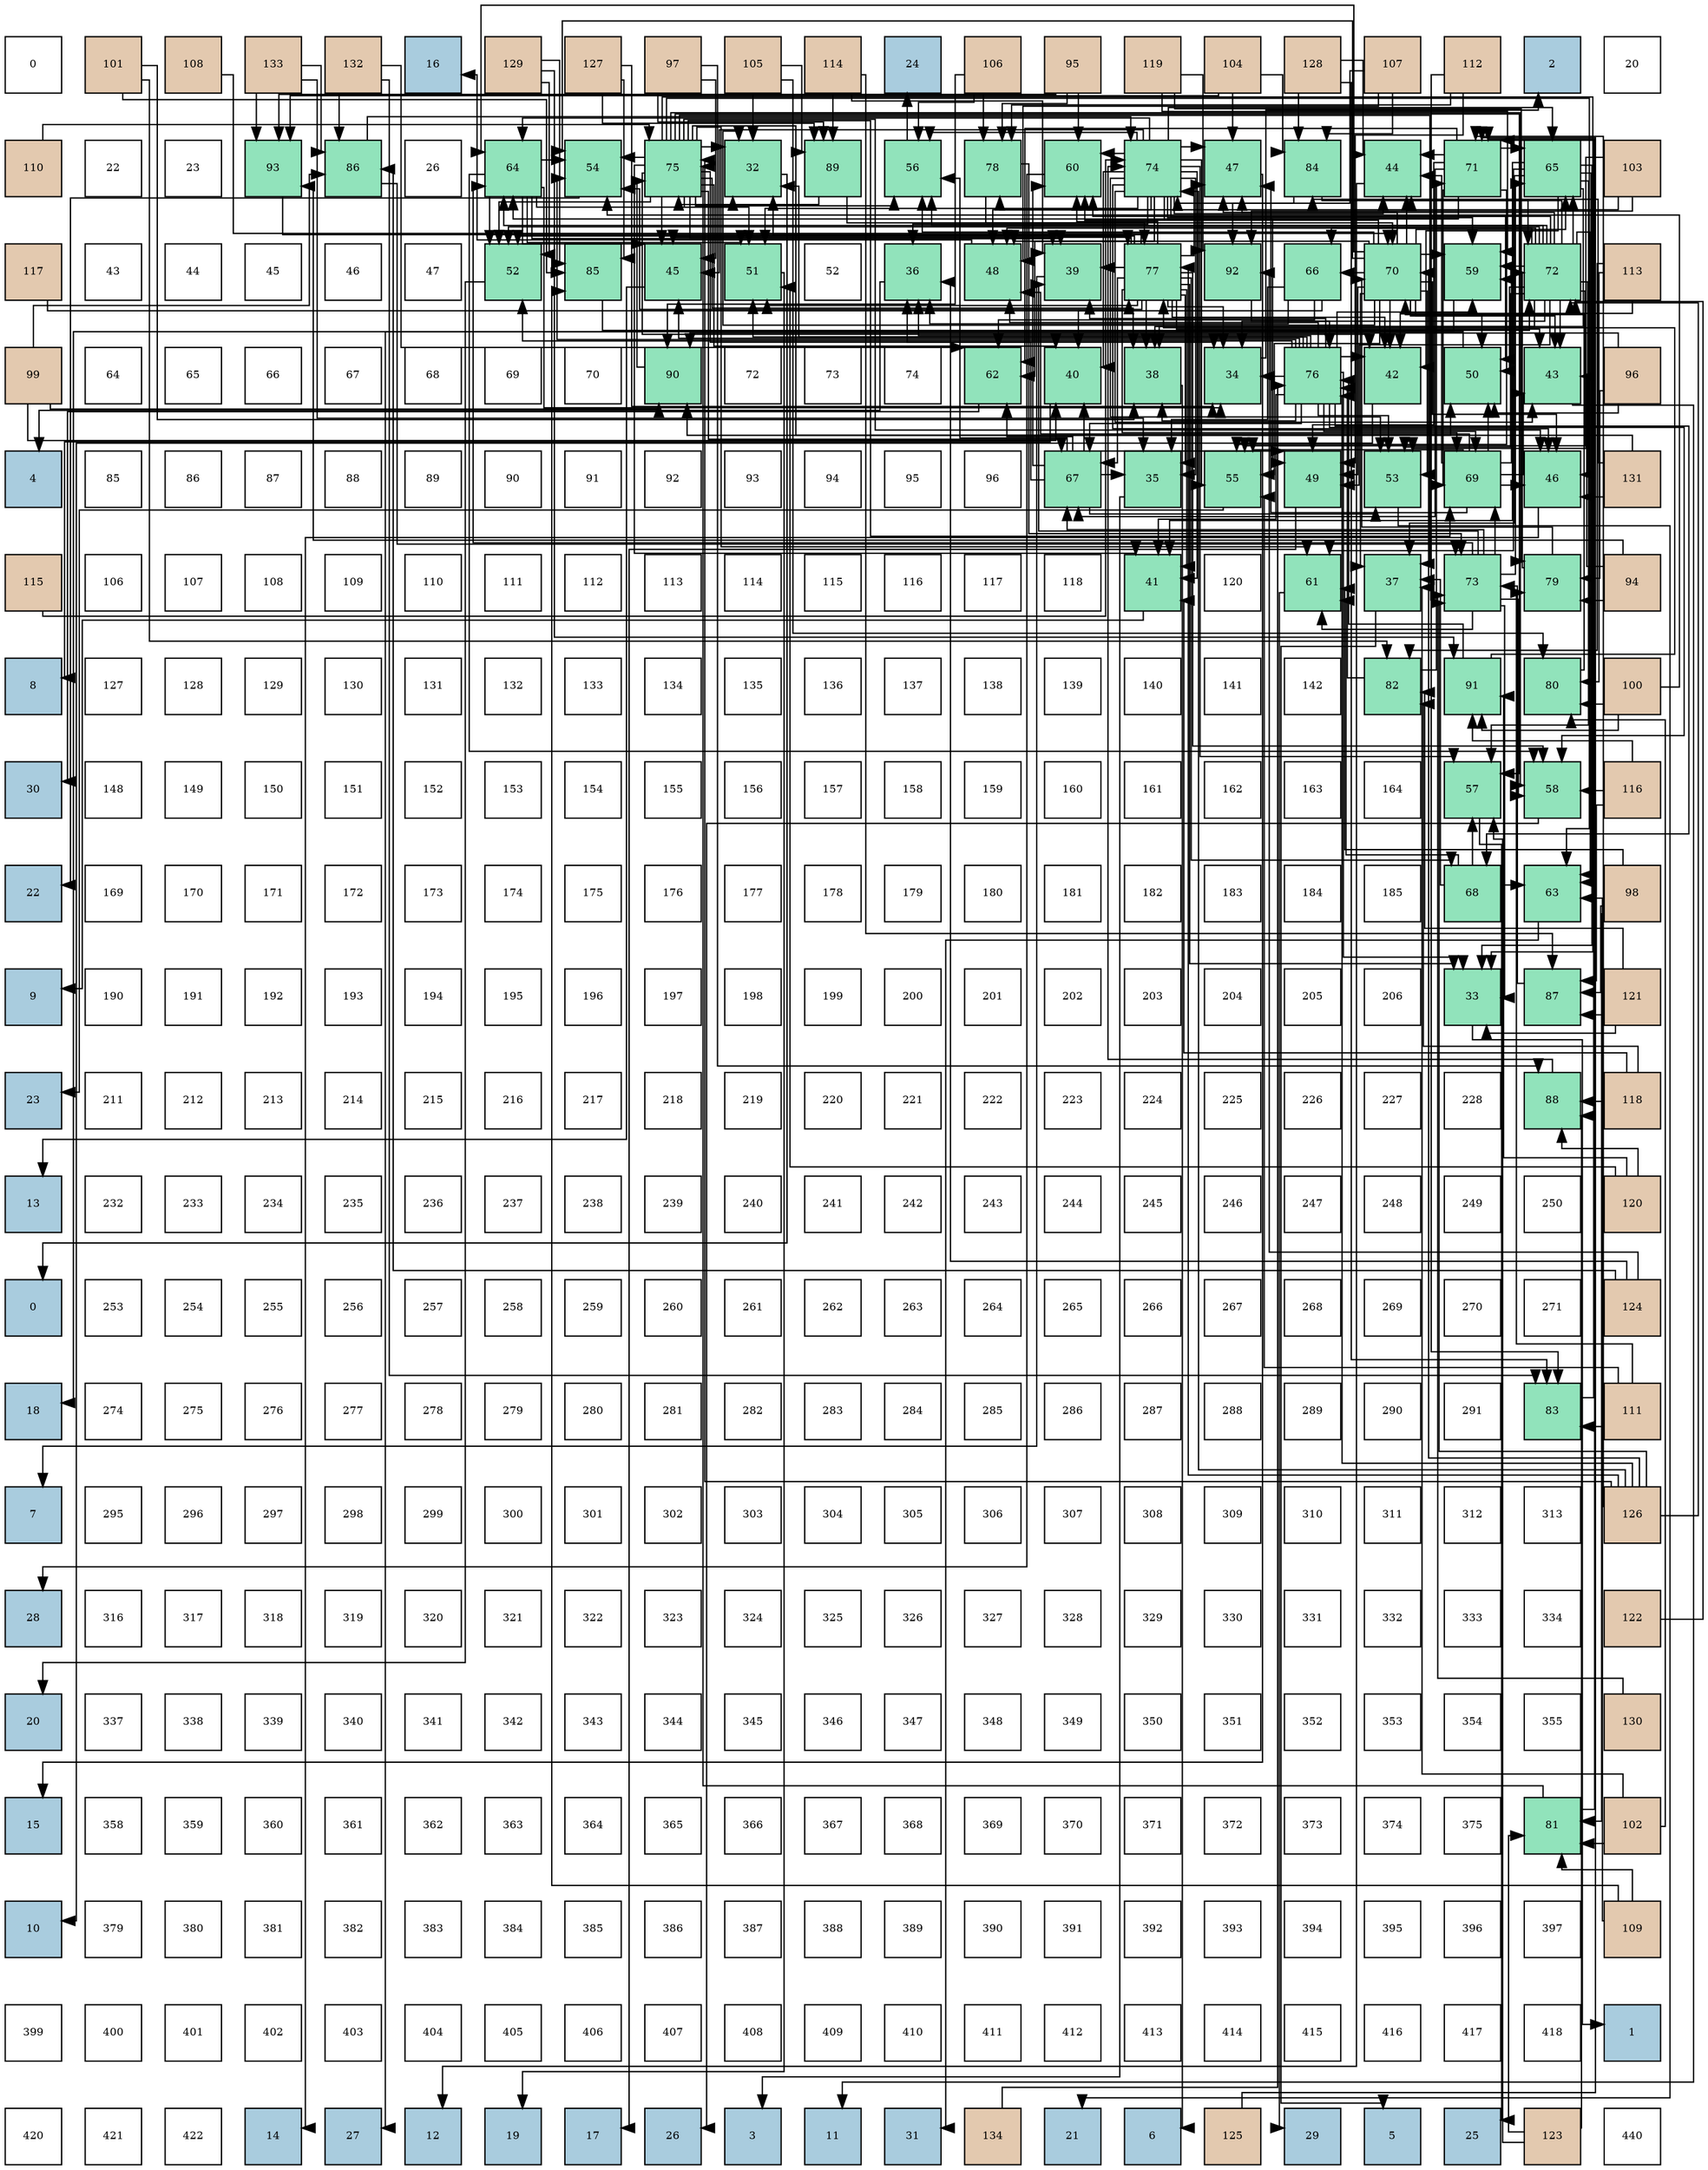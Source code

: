 digraph layout{
 rankdir=TB;
 splines=ortho;
 node [style=filled shape=square fixedsize=true width=0.6];
0[label="0", fontsize=8, fillcolor="#ffffff"];
1[label="101", fontsize=8, fillcolor="#e3c9af"];
2[label="108", fontsize=8, fillcolor="#e3c9af"];
3[label="133", fontsize=8, fillcolor="#e3c9af"];
4[label="132", fontsize=8, fillcolor="#e3c9af"];
5[label="16", fontsize=8, fillcolor="#a9ccde"];
6[label="129", fontsize=8, fillcolor="#e3c9af"];
7[label="127", fontsize=8, fillcolor="#e3c9af"];
8[label="97", fontsize=8, fillcolor="#e3c9af"];
9[label="105", fontsize=8, fillcolor="#e3c9af"];
10[label="114", fontsize=8, fillcolor="#e3c9af"];
11[label="24", fontsize=8, fillcolor="#a9ccde"];
12[label="106", fontsize=8, fillcolor="#e3c9af"];
13[label="95", fontsize=8, fillcolor="#e3c9af"];
14[label="119", fontsize=8, fillcolor="#e3c9af"];
15[label="104", fontsize=8, fillcolor="#e3c9af"];
16[label="128", fontsize=8, fillcolor="#e3c9af"];
17[label="107", fontsize=8, fillcolor="#e3c9af"];
18[label="112", fontsize=8, fillcolor="#e3c9af"];
19[label="2", fontsize=8, fillcolor="#a9ccde"];
20[label="20", fontsize=8, fillcolor="#ffffff"];
21[label="110", fontsize=8, fillcolor="#e3c9af"];
22[label="22", fontsize=8, fillcolor="#ffffff"];
23[label="23", fontsize=8, fillcolor="#ffffff"];
24[label="93", fontsize=8, fillcolor="#91e3bb"];
25[label="86", fontsize=8, fillcolor="#91e3bb"];
26[label="26", fontsize=8, fillcolor="#ffffff"];
27[label="64", fontsize=8, fillcolor="#91e3bb"];
28[label="54", fontsize=8, fillcolor="#91e3bb"];
29[label="75", fontsize=8, fillcolor="#91e3bb"];
30[label="32", fontsize=8, fillcolor="#91e3bb"];
31[label="89", fontsize=8, fillcolor="#91e3bb"];
32[label="56", fontsize=8, fillcolor="#91e3bb"];
33[label="78", fontsize=8, fillcolor="#91e3bb"];
34[label="60", fontsize=8, fillcolor="#91e3bb"];
35[label="74", fontsize=8, fillcolor="#91e3bb"];
36[label="47", fontsize=8, fillcolor="#91e3bb"];
37[label="84", fontsize=8, fillcolor="#91e3bb"];
38[label="44", fontsize=8, fillcolor="#91e3bb"];
39[label="71", fontsize=8, fillcolor="#91e3bb"];
40[label="65", fontsize=8, fillcolor="#91e3bb"];
41[label="103", fontsize=8, fillcolor="#e3c9af"];
42[label="117", fontsize=8, fillcolor="#e3c9af"];
43[label="43", fontsize=8, fillcolor="#ffffff"];
44[label="44", fontsize=8, fillcolor="#ffffff"];
45[label="45", fontsize=8, fillcolor="#ffffff"];
46[label="46", fontsize=8, fillcolor="#ffffff"];
47[label="47", fontsize=8, fillcolor="#ffffff"];
48[label="52", fontsize=8, fillcolor="#91e3bb"];
49[label="85", fontsize=8, fillcolor="#91e3bb"];
50[label="45", fontsize=8, fillcolor="#91e3bb"];
51[label="51", fontsize=8, fillcolor="#91e3bb"];
52[label="52", fontsize=8, fillcolor="#ffffff"];
53[label="36", fontsize=8, fillcolor="#91e3bb"];
54[label="48", fontsize=8, fillcolor="#91e3bb"];
55[label="39", fontsize=8, fillcolor="#91e3bb"];
56[label="77", fontsize=8, fillcolor="#91e3bb"];
57[label="92", fontsize=8, fillcolor="#91e3bb"];
58[label="66", fontsize=8, fillcolor="#91e3bb"];
59[label="70", fontsize=8, fillcolor="#91e3bb"];
60[label="59", fontsize=8, fillcolor="#91e3bb"];
61[label="72", fontsize=8, fillcolor="#91e3bb"];
62[label="113", fontsize=8, fillcolor="#e3c9af"];
63[label="99", fontsize=8, fillcolor="#e3c9af"];
64[label="64", fontsize=8, fillcolor="#ffffff"];
65[label="65", fontsize=8, fillcolor="#ffffff"];
66[label="66", fontsize=8, fillcolor="#ffffff"];
67[label="67", fontsize=8, fillcolor="#ffffff"];
68[label="68", fontsize=8, fillcolor="#ffffff"];
69[label="69", fontsize=8, fillcolor="#ffffff"];
70[label="70", fontsize=8, fillcolor="#ffffff"];
71[label="90", fontsize=8, fillcolor="#91e3bb"];
72[label="72", fontsize=8, fillcolor="#ffffff"];
73[label="73", fontsize=8, fillcolor="#ffffff"];
74[label="74", fontsize=8, fillcolor="#ffffff"];
75[label="62", fontsize=8, fillcolor="#91e3bb"];
76[label="40", fontsize=8, fillcolor="#91e3bb"];
77[label="38", fontsize=8, fillcolor="#91e3bb"];
78[label="34", fontsize=8, fillcolor="#91e3bb"];
79[label="76", fontsize=8, fillcolor="#91e3bb"];
80[label="42", fontsize=8, fillcolor="#91e3bb"];
81[label="50", fontsize=8, fillcolor="#91e3bb"];
82[label="43", fontsize=8, fillcolor="#91e3bb"];
83[label="96", fontsize=8, fillcolor="#e3c9af"];
84[label="4", fontsize=8, fillcolor="#a9ccde"];
85[label="85", fontsize=8, fillcolor="#ffffff"];
86[label="86", fontsize=8, fillcolor="#ffffff"];
87[label="87", fontsize=8, fillcolor="#ffffff"];
88[label="88", fontsize=8, fillcolor="#ffffff"];
89[label="89", fontsize=8, fillcolor="#ffffff"];
90[label="90", fontsize=8, fillcolor="#ffffff"];
91[label="91", fontsize=8, fillcolor="#ffffff"];
92[label="92", fontsize=8, fillcolor="#ffffff"];
93[label="93", fontsize=8, fillcolor="#ffffff"];
94[label="94", fontsize=8, fillcolor="#ffffff"];
95[label="95", fontsize=8, fillcolor="#ffffff"];
96[label="96", fontsize=8, fillcolor="#ffffff"];
97[label="67", fontsize=8, fillcolor="#91e3bb"];
98[label="35", fontsize=8, fillcolor="#91e3bb"];
99[label="55", fontsize=8, fillcolor="#91e3bb"];
100[label="49", fontsize=8, fillcolor="#91e3bb"];
101[label="53", fontsize=8, fillcolor="#91e3bb"];
102[label="69", fontsize=8, fillcolor="#91e3bb"];
103[label="46", fontsize=8, fillcolor="#91e3bb"];
104[label="131", fontsize=8, fillcolor="#e3c9af"];
105[label="115", fontsize=8, fillcolor="#e3c9af"];
106[label="106", fontsize=8, fillcolor="#ffffff"];
107[label="107", fontsize=8, fillcolor="#ffffff"];
108[label="108", fontsize=8, fillcolor="#ffffff"];
109[label="109", fontsize=8, fillcolor="#ffffff"];
110[label="110", fontsize=8, fillcolor="#ffffff"];
111[label="111", fontsize=8, fillcolor="#ffffff"];
112[label="112", fontsize=8, fillcolor="#ffffff"];
113[label="113", fontsize=8, fillcolor="#ffffff"];
114[label="114", fontsize=8, fillcolor="#ffffff"];
115[label="115", fontsize=8, fillcolor="#ffffff"];
116[label="116", fontsize=8, fillcolor="#ffffff"];
117[label="117", fontsize=8, fillcolor="#ffffff"];
118[label="118", fontsize=8, fillcolor="#ffffff"];
119[label="41", fontsize=8, fillcolor="#91e3bb"];
120[label="120", fontsize=8, fillcolor="#ffffff"];
121[label="61", fontsize=8, fillcolor="#91e3bb"];
122[label="37", fontsize=8, fillcolor="#91e3bb"];
123[label="73", fontsize=8, fillcolor="#91e3bb"];
124[label="79", fontsize=8, fillcolor="#91e3bb"];
125[label="94", fontsize=8, fillcolor="#e3c9af"];
126[label="8", fontsize=8, fillcolor="#a9ccde"];
127[label="127", fontsize=8, fillcolor="#ffffff"];
128[label="128", fontsize=8, fillcolor="#ffffff"];
129[label="129", fontsize=8, fillcolor="#ffffff"];
130[label="130", fontsize=8, fillcolor="#ffffff"];
131[label="131", fontsize=8, fillcolor="#ffffff"];
132[label="132", fontsize=8, fillcolor="#ffffff"];
133[label="133", fontsize=8, fillcolor="#ffffff"];
134[label="134", fontsize=8, fillcolor="#ffffff"];
135[label="135", fontsize=8, fillcolor="#ffffff"];
136[label="136", fontsize=8, fillcolor="#ffffff"];
137[label="137", fontsize=8, fillcolor="#ffffff"];
138[label="138", fontsize=8, fillcolor="#ffffff"];
139[label="139", fontsize=8, fillcolor="#ffffff"];
140[label="140", fontsize=8, fillcolor="#ffffff"];
141[label="141", fontsize=8, fillcolor="#ffffff"];
142[label="142", fontsize=8, fillcolor="#ffffff"];
143[label="82", fontsize=8, fillcolor="#91e3bb"];
144[label="91", fontsize=8, fillcolor="#91e3bb"];
145[label="80", fontsize=8, fillcolor="#91e3bb"];
146[label="100", fontsize=8, fillcolor="#e3c9af"];
147[label="30", fontsize=8, fillcolor="#a9ccde"];
148[label="148", fontsize=8, fillcolor="#ffffff"];
149[label="149", fontsize=8, fillcolor="#ffffff"];
150[label="150", fontsize=8, fillcolor="#ffffff"];
151[label="151", fontsize=8, fillcolor="#ffffff"];
152[label="152", fontsize=8, fillcolor="#ffffff"];
153[label="153", fontsize=8, fillcolor="#ffffff"];
154[label="154", fontsize=8, fillcolor="#ffffff"];
155[label="155", fontsize=8, fillcolor="#ffffff"];
156[label="156", fontsize=8, fillcolor="#ffffff"];
157[label="157", fontsize=8, fillcolor="#ffffff"];
158[label="158", fontsize=8, fillcolor="#ffffff"];
159[label="159", fontsize=8, fillcolor="#ffffff"];
160[label="160", fontsize=8, fillcolor="#ffffff"];
161[label="161", fontsize=8, fillcolor="#ffffff"];
162[label="162", fontsize=8, fillcolor="#ffffff"];
163[label="163", fontsize=8, fillcolor="#ffffff"];
164[label="164", fontsize=8, fillcolor="#ffffff"];
165[label="57", fontsize=8, fillcolor="#91e3bb"];
166[label="58", fontsize=8, fillcolor="#91e3bb"];
167[label="116", fontsize=8, fillcolor="#e3c9af"];
168[label="22", fontsize=8, fillcolor="#a9ccde"];
169[label="169", fontsize=8, fillcolor="#ffffff"];
170[label="170", fontsize=8, fillcolor="#ffffff"];
171[label="171", fontsize=8, fillcolor="#ffffff"];
172[label="172", fontsize=8, fillcolor="#ffffff"];
173[label="173", fontsize=8, fillcolor="#ffffff"];
174[label="174", fontsize=8, fillcolor="#ffffff"];
175[label="175", fontsize=8, fillcolor="#ffffff"];
176[label="176", fontsize=8, fillcolor="#ffffff"];
177[label="177", fontsize=8, fillcolor="#ffffff"];
178[label="178", fontsize=8, fillcolor="#ffffff"];
179[label="179", fontsize=8, fillcolor="#ffffff"];
180[label="180", fontsize=8, fillcolor="#ffffff"];
181[label="181", fontsize=8, fillcolor="#ffffff"];
182[label="182", fontsize=8, fillcolor="#ffffff"];
183[label="183", fontsize=8, fillcolor="#ffffff"];
184[label="184", fontsize=8, fillcolor="#ffffff"];
185[label="185", fontsize=8, fillcolor="#ffffff"];
186[label="68", fontsize=8, fillcolor="#91e3bb"];
187[label="63", fontsize=8, fillcolor="#91e3bb"];
188[label="98", fontsize=8, fillcolor="#e3c9af"];
189[label="9", fontsize=8, fillcolor="#a9ccde"];
190[label="190", fontsize=8, fillcolor="#ffffff"];
191[label="191", fontsize=8, fillcolor="#ffffff"];
192[label="192", fontsize=8, fillcolor="#ffffff"];
193[label="193", fontsize=8, fillcolor="#ffffff"];
194[label="194", fontsize=8, fillcolor="#ffffff"];
195[label="195", fontsize=8, fillcolor="#ffffff"];
196[label="196", fontsize=8, fillcolor="#ffffff"];
197[label="197", fontsize=8, fillcolor="#ffffff"];
198[label="198", fontsize=8, fillcolor="#ffffff"];
199[label="199", fontsize=8, fillcolor="#ffffff"];
200[label="200", fontsize=8, fillcolor="#ffffff"];
201[label="201", fontsize=8, fillcolor="#ffffff"];
202[label="202", fontsize=8, fillcolor="#ffffff"];
203[label="203", fontsize=8, fillcolor="#ffffff"];
204[label="204", fontsize=8, fillcolor="#ffffff"];
205[label="205", fontsize=8, fillcolor="#ffffff"];
206[label="206", fontsize=8, fillcolor="#ffffff"];
207[label="33", fontsize=8, fillcolor="#91e3bb"];
208[label="87", fontsize=8, fillcolor="#91e3bb"];
209[label="121", fontsize=8, fillcolor="#e3c9af"];
210[label="23", fontsize=8, fillcolor="#a9ccde"];
211[label="211", fontsize=8, fillcolor="#ffffff"];
212[label="212", fontsize=8, fillcolor="#ffffff"];
213[label="213", fontsize=8, fillcolor="#ffffff"];
214[label="214", fontsize=8, fillcolor="#ffffff"];
215[label="215", fontsize=8, fillcolor="#ffffff"];
216[label="216", fontsize=8, fillcolor="#ffffff"];
217[label="217", fontsize=8, fillcolor="#ffffff"];
218[label="218", fontsize=8, fillcolor="#ffffff"];
219[label="219", fontsize=8, fillcolor="#ffffff"];
220[label="220", fontsize=8, fillcolor="#ffffff"];
221[label="221", fontsize=8, fillcolor="#ffffff"];
222[label="222", fontsize=8, fillcolor="#ffffff"];
223[label="223", fontsize=8, fillcolor="#ffffff"];
224[label="224", fontsize=8, fillcolor="#ffffff"];
225[label="225", fontsize=8, fillcolor="#ffffff"];
226[label="226", fontsize=8, fillcolor="#ffffff"];
227[label="227", fontsize=8, fillcolor="#ffffff"];
228[label="228", fontsize=8, fillcolor="#ffffff"];
229[label="88", fontsize=8, fillcolor="#91e3bb"];
230[label="118", fontsize=8, fillcolor="#e3c9af"];
231[label="13", fontsize=8, fillcolor="#a9ccde"];
232[label="232", fontsize=8, fillcolor="#ffffff"];
233[label="233", fontsize=8, fillcolor="#ffffff"];
234[label="234", fontsize=8, fillcolor="#ffffff"];
235[label="235", fontsize=8, fillcolor="#ffffff"];
236[label="236", fontsize=8, fillcolor="#ffffff"];
237[label="237", fontsize=8, fillcolor="#ffffff"];
238[label="238", fontsize=8, fillcolor="#ffffff"];
239[label="239", fontsize=8, fillcolor="#ffffff"];
240[label="240", fontsize=8, fillcolor="#ffffff"];
241[label="241", fontsize=8, fillcolor="#ffffff"];
242[label="242", fontsize=8, fillcolor="#ffffff"];
243[label="243", fontsize=8, fillcolor="#ffffff"];
244[label="244", fontsize=8, fillcolor="#ffffff"];
245[label="245", fontsize=8, fillcolor="#ffffff"];
246[label="246", fontsize=8, fillcolor="#ffffff"];
247[label="247", fontsize=8, fillcolor="#ffffff"];
248[label="248", fontsize=8, fillcolor="#ffffff"];
249[label="249", fontsize=8, fillcolor="#ffffff"];
250[label="250", fontsize=8, fillcolor="#ffffff"];
251[label="120", fontsize=8, fillcolor="#e3c9af"];
252[label="0", fontsize=8, fillcolor="#a9ccde"];
253[label="253", fontsize=8, fillcolor="#ffffff"];
254[label="254", fontsize=8, fillcolor="#ffffff"];
255[label="255", fontsize=8, fillcolor="#ffffff"];
256[label="256", fontsize=8, fillcolor="#ffffff"];
257[label="257", fontsize=8, fillcolor="#ffffff"];
258[label="258", fontsize=8, fillcolor="#ffffff"];
259[label="259", fontsize=8, fillcolor="#ffffff"];
260[label="260", fontsize=8, fillcolor="#ffffff"];
261[label="261", fontsize=8, fillcolor="#ffffff"];
262[label="262", fontsize=8, fillcolor="#ffffff"];
263[label="263", fontsize=8, fillcolor="#ffffff"];
264[label="264", fontsize=8, fillcolor="#ffffff"];
265[label="265", fontsize=8, fillcolor="#ffffff"];
266[label="266", fontsize=8, fillcolor="#ffffff"];
267[label="267", fontsize=8, fillcolor="#ffffff"];
268[label="268", fontsize=8, fillcolor="#ffffff"];
269[label="269", fontsize=8, fillcolor="#ffffff"];
270[label="270", fontsize=8, fillcolor="#ffffff"];
271[label="271", fontsize=8, fillcolor="#ffffff"];
272[label="124", fontsize=8, fillcolor="#e3c9af"];
273[label="18", fontsize=8, fillcolor="#a9ccde"];
274[label="274", fontsize=8, fillcolor="#ffffff"];
275[label="275", fontsize=8, fillcolor="#ffffff"];
276[label="276", fontsize=8, fillcolor="#ffffff"];
277[label="277", fontsize=8, fillcolor="#ffffff"];
278[label="278", fontsize=8, fillcolor="#ffffff"];
279[label="279", fontsize=8, fillcolor="#ffffff"];
280[label="280", fontsize=8, fillcolor="#ffffff"];
281[label="281", fontsize=8, fillcolor="#ffffff"];
282[label="282", fontsize=8, fillcolor="#ffffff"];
283[label="283", fontsize=8, fillcolor="#ffffff"];
284[label="284", fontsize=8, fillcolor="#ffffff"];
285[label="285", fontsize=8, fillcolor="#ffffff"];
286[label="286", fontsize=8, fillcolor="#ffffff"];
287[label="287", fontsize=8, fillcolor="#ffffff"];
288[label="288", fontsize=8, fillcolor="#ffffff"];
289[label="289", fontsize=8, fillcolor="#ffffff"];
290[label="290", fontsize=8, fillcolor="#ffffff"];
291[label="291", fontsize=8, fillcolor="#ffffff"];
292[label="83", fontsize=8, fillcolor="#91e3bb"];
293[label="111", fontsize=8, fillcolor="#e3c9af"];
294[label="7", fontsize=8, fillcolor="#a9ccde"];
295[label="295", fontsize=8, fillcolor="#ffffff"];
296[label="296", fontsize=8, fillcolor="#ffffff"];
297[label="297", fontsize=8, fillcolor="#ffffff"];
298[label="298", fontsize=8, fillcolor="#ffffff"];
299[label="299", fontsize=8, fillcolor="#ffffff"];
300[label="300", fontsize=8, fillcolor="#ffffff"];
301[label="301", fontsize=8, fillcolor="#ffffff"];
302[label="302", fontsize=8, fillcolor="#ffffff"];
303[label="303", fontsize=8, fillcolor="#ffffff"];
304[label="304", fontsize=8, fillcolor="#ffffff"];
305[label="305", fontsize=8, fillcolor="#ffffff"];
306[label="306", fontsize=8, fillcolor="#ffffff"];
307[label="307", fontsize=8, fillcolor="#ffffff"];
308[label="308", fontsize=8, fillcolor="#ffffff"];
309[label="309", fontsize=8, fillcolor="#ffffff"];
310[label="310", fontsize=8, fillcolor="#ffffff"];
311[label="311", fontsize=8, fillcolor="#ffffff"];
312[label="312", fontsize=8, fillcolor="#ffffff"];
313[label="313", fontsize=8, fillcolor="#ffffff"];
314[label="126", fontsize=8, fillcolor="#e3c9af"];
315[label="28", fontsize=8, fillcolor="#a9ccde"];
316[label="316", fontsize=8, fillcolor="#ffffff"];
317[label="317", fontsize=8, fillcolor="#ffffff"];
318[label="318", fontsize=8, fillcolor="#ffffff"];
319[label="319", fontsize=8, fillcolor="#ffffff"];
320[label="320", fontsize=8, fillcolor="#ffffff"];
321[label="321", fontsize=8, fillcolor="#ffffff"];
322[label="322", fontsize=8, fillcolor="#ffffff"];
323[label="323", fontsize=8, fillcolor="#ffffff"];
324[label="324", fontsize=8, fillcolor="#ffffff"];
325[label="325", fontsize=8, fillcolor="#ffffff"];
326[label="326", fontsize=8, fillcolor="#ffffff"];
327[label="327", fontsize=8, fillcolor="#ffffff"];
328[label="328", fontsize=8, fillcolor="#ffffff"];
329[label="329", fontsize=8, fillcolor="#ffffff"];
330[label="330", fontsize=8, fillcolor="#ffffff"];
331[label="331", fontsize=8, fillcolor="#ffffff"];
332[label="332", fontsize=8, fillcolor="#ffffff"];
333[label="333", fontsize=8, fillcolor="#ffffff"];
334[label="334", fontsize=8, fillcolor="#ffffff"];
335[label="122", fontsize=8, fillcolor="#e3c9af"];
336[label="20", fontsize=8, fillcolor="#a9ccde"];
337[label="337", fontsize=8, fillcolor="#ffffff"];
338[label="338", fontsize=8, fillcolor="#ffffff"];
339[label="339", fontsize=8, fillcolor="#ffffff"];
340[label="340", fontsize=8, fillcolor="#ffffff"];
341[label="341", fontsize=8, fillcolor="#ffffff"];
342[label="342", fontsize=8, fillcolor="#ffffff"];
343[label="343", fontsize=8, fillcolor="#ffffff"];
344[label="344", fontsize=8, fillcolor="#ffffff"];
345[label="345", fontsize=8, fillcolor="#ffffff"];
346[label="346", fontsize=8, fillcolor="#ffffff"];
347[label="347", fontsize=8, fillcolor="#ffffff"];
348[label="348", fontsize=8, fillcolor="#ffffff"];
349[label="349", fontsize=8, fillcolor="#ffffff"];
350[label="350", fontsize=8, fillcolor="#ffffff"];
351[label="351", fontsize=8, fillcolor="#ffffff"];
352[label="352", fontsize=8, fillcolor="#ffffff"];
353[label="353", fontsize=8, fillcolor="#ffffff"];
354[label="354", fontsize=8, fillcolor="#ffffff"];
355[label="355", fontsize=8, fillcolor="#ffffff"];
356[label="130", fontsize=8, fillcolor="#e3c9af"];
357[label="15", fontsize=8, fillcolor="#a9ccde"];
358[label="358", fontsize=8, fillcolor="#ffffff"];
359[label="359", fontsize=8, fillcolor="#ffffff"];
360[label="360", fontsize=8, fillcolor="#ffffff"];
361[label="361", fontsize=8, fillcolor="#ffffff"];
362[label="362", fontsize=8, fillcolor="#ffffff"];
363[label="363", fontsize=8, fillcolor="#ffffff"];
364[label="364", fontsize=8, fillcolor="#ffffff"];
365[label="365", fontsize=8, fillcolor="#ffffff"];
366[label="366", fontsize=8, fillcolor="#ffffff"];
367[label="367", fontsize=8, fillcolor="#ffffff"];
368[label="368", fontsize=8, fillcolor="#ffffff"];
369[label="369", fontsize=8, fillcolor="#ffffff"];
370[label="370", fontsize=8, fillcolor="#ffffff"];
371[label="371", fontsize=8, fillcolor="#ffffff"];
372[label="372", fontsize=8, fillcolor="#ffffff"];
373[label="373", fontsize=8, fillcolor="#ffffff"];
374[label="374", fontsize=8, fillcolor="#ffffff"];
375[label="375", fontsize=8, fillcolor="#ffffff"];
376[label="81", fontsize=8, fillcolor="#91e3bb"];
377[label="102", fontsize=8, fillcolor="#e3c9af"];
378[label="10", fontsize=8, fillcolor="#a9ccde"];
379[label="379", fontsize=8, fillcolor="#ffffff"];
380[label="380", fontsize=8, fillcolor="#ffffff"];
381[label="381", fontsize=8, fillcolor="#ffffff"];
382[label="382", fontsize=8, fillcolor="#ffffff"];
383[label="383", fontsize=8, fillcolor="#ffffff"];
384[label="384", fontsize=8, fillcolor="#ffffff"];
385[label="385", fontsize=8, fillcolor="#ffffff"];
386[label="386", fontsize=8, fillcolor="#ffffff"];
387[label="387", fontsize=8, fillcolor="#ffffff"];
388[label="388", fontsize=8, fillcolor="#ffffff"];
389[label="389", fontsize=8, fillcolor="#ffffff"];
390[label="390", fontsize=8, fillcolor="#ffffff"];
391[label="391", fontsize=8, fillcolor="#ffffff"];
392[label="392", fontsize=8, fillcolor="#ffffff"];
393[label="393", fontsize=8, fillcolor="#ffffff"];
394[label="394", fontsize=8, fillcolor="#ffffff"];
395[label="395", fontsize=8, fillcolor="#ffffff"];
396[label="396", fontsize=8, fillcolor="#ffffff"];
397[label="397", fontsize=8, fillcolor="#ffffff"];
398[label="109", fontsize=8, fillcolor="#e3c9af"];
399[label="399", fontsize=8, fillcolor="#ffffff"];
400[label="400", fontsize=8, fillcolor="#ffffff"];
401[label="401", fontsize=8, fillcolor="#ffffff"];
402[label="402", fontsize=8, fillcolor="#ffffff"];
403[label="403", fontsize=8, fillcolor="#ffffff"];
404[label="404", fontsize=8, fillcolor="#ffffff"];
405[label="405", fontsize=8, fillcolor="#ffffff"];
406[label="406", fontsize=8, fillcolor="#ffffff"];
407[label="407", fontsize=8, fillcolor="#ffffff"];
408[label="408", fontsize=8, fillcolor="#ffffff"];
409[label="409", fontsize=8, fillcolor="#ffffff"];
410[label="410", fontsize=8, fillcolor="#ffffff"];
411[label="411", fontsize=8, fillcolor="#ffffff"];
412[label="412", fontsize=8, fillcolor="#ffffff"];
413[label="413", fontsize=8, fillcolor="#ffffff"];
414[label="414", fontsize=8, fillcolor="#ffffff"];
415[label="415", fontsize=8, fillcolor="#ffffff"];
416[label="416", fontsize=8, fillcolor="#ffffff"];
417[label="417", fontsize=8, fillcolor="#ffffff"];
418[label="418", fontsize=8, fillcolor="#ffffff"];
419[label="1", fontsize=8, fillcolor="#a9ccde"];
420[label="420", fontsize=8, fillcolor="#ffffff"];
421[label="421", fontsize=8, fillcolor="#ffffff"];
422[label="422", fontsize=8, fillcolor="#ffffff"];
423[label="14", fontsize=8, fillcolor="#a9ccde"];
424[label="27", fontsize=8, fillcolor="#a9ccde"];
425[label="12", fontsize=8, fillcolor="#a9ccde"];
426[label="19", fontsize=8, fillcolor="#a9ccde"];
427[label="17", fontsize=8, fillcolor="#a9ccde"];
428[label="26", fontsize=8, fillcolor="#a9ccde"];
429[label="3", fontsize=8, fillcolor="#a9ccde"];
430[label="11", fontsize=8, fillcolor="#a9ccde"];
431[label="31", fontsize=8, fillcolor="#a9ccde"];
432[label="134", fontsize=8, fillcolor="#e3c9af"];
433[label="21", fontsize=8, fillcolor="#a9ccde"];
434[label="6", fontsize=8, fillcolor="#a9ccde"];
435[label="125", fontsize=8, fillcolor="#e3c9af"];
436[label="29", fontsize=8, fillcolor="#a9ccde"];
437[label="5", fontsize=8, fillcolor="#a9ccde"];
438[label="25", fontsize=8, fillcolor="#a9ccde"];
439[label="123", fontsize=8, fillcolor="#e3c9af"];
440[label="440", fontsize=8, fillcolor="#ffffff"];
edge [constraint=false, style=vis];30 -> 252;
207 -> 419;
78 -> 19;
98 -> 429;
53 -> 84;
122 -> 437;
77 -> 434;
55 -> 294;
76 -> 126;
119 -> 189;
80 -> 378;
82 -> 430;
38 -> 425;
50 -> 231;
103 -> 423;
36 -> 357;
54 -> 5;
100 -> 427;
81 -> 273;
51 -> 426;
48 -> 336;
101 -> 433;
28 -> 168;
99 -> 210;
32 -> 11;
165 -> 438;
166 -> 428;
60 -> 424;
34 -> 315;
121 -> 436;
75 -> 147;
187 -> 431;
27 -> 30;
27 -> 78;
27 -> 55;
27 -> 50;
27 -> 51;
27 -> 48;
27 -> 28;
27 -> 166;
40 -> 207;
40 -> 122;
40 -> 77;
40 -> 119;
40 -> 80;
40 -> 165;
40 -> 121;
40 -> 187;
58 -> 98;
58 -> 53;
58 -> 76;
58 -> 75;
97 -> 98;
97 -> 53;
97 -> 76;
97 -> 100;
97 -> 101;
97 -> 32;
97 -> 34;
97 -> 75;
186 -> 122;
186 -> 165;
186 -> 121;
186 -> 187;
102 -> 82;
102 -> 38;
102 -> 103;
102 -> 36;
102 -> 54;
102 -> 81;
102 -> 99;
102 -> 60;
59 -> 30;
59 -> 122;
59 -> 80;
59 -> 82;
59 -> 38;
59 -> 103;
59 -> 36;
59 -> 54;
59 -> 100;
59 -> 81;
59 -> 101;
59 -> 28;
59 -> 99;
59 -> 32;
59 -> 60;
59 -> 34;
59 -> 27;
59 -> 40;
59 -> 58;
39 -> 38;
39 -> 100;
39 -> 99;
39 -> 75;
39 -> 27;
39 -> 40;
39 -> 97;
39 -> 102;
61 -> 78;
61 -> 77;
61 -> 82;
61 -> 38;
61 -> 103;
61 -> 36;
61 -> 54;
61 -> 100;
61 -> 81;
61 -> 48;
61 -> 101;
61 -> 99;
61 -> 32;
61 -> 60;
61 -> 34;
61 -> 187;
61 -> 27;
61 -> 40;
61 -> 58;
123 -> 207;
123 -> 55;
123 -> 166;
123 -> 121;
123 -> 27;
123 -> 40;
123 -> 97;
123 -> 102;
35 -> 98;
35 -> 53;
35 -> 76;
35 -> 119;
35 -> 82;
35 -> 38;
35 -> 50;
35 -> 103;
35 -> 36;
35 -> 54;
35 -> 100;
35 -> 81;
35 -> 51;
35 -> 101;
35 -> 99;
35 -> 32;
35 -> 165;
35 -> 60;
35 -> 34;
35 -> 75;
35 -> 27;
35 -> 40;
29 -> 30;
29 -> 207;
29 -> 78;
29 -> 122;
29 -> 77;
29 -> 55;
29 -> 76;
29 -> 119;
29 -> 80;
29 -> 50;
29 -> 103;
29 -> 81;
29 -> 51;
29 -> 48;
29 -> 28;
29 -> 32;
29 -> 165;
29 -> 166;
29 -> 121;
29 -> 187;
29 -> 97;
29 -> 102;
79 -> 30;
79 -> 207;
79 -> 78;
79 -> 53;
79 -> 77;
79 -> 55;
79 -> 119;
79 -> 80;
79 -> 50;
79 -> 54;
79 -> 51;
79 -> 48;
79 -> 101;
79 -> 28;
79 -> 166;
79 -> 60;
79 -> 97;
79 -> 186;
79 -> 102;
56 -> 30;
56 -> 207;
56 -> 78;
56 -> 98;
56 -> 77;
56 -> 55;
56 -> 119;
56 -> 80;
56 -> 82;
56 -> 50;
56 -> 36;
56 -> 51;
56 -> 48;
56 -> 28;
56 -> 166;
56 -> 34;
56 -> 97;
56 -> 186;
56 -> 102;
33 -> 59;
33 -> 123;
124 -> 59;
124 -> 61;
145 -> 59;
376 -> 39;
376 -> 29;
143 -> 39;
143 -> 79;
292 -> 39;
37 -> 61;
37 -> 35;
49 -> 61;
25 -> 123;
25 -> 35;
208 -> 123;
229 -> 35;
31 -> 29;
31 -> 56;
71 -> 29;
144 -> 79;
144 -> 56;
57 -> 79;
24 -> 56;
125 -> 82;
125 -> 124;
125 -> 24;
13 -> 34;
13 -> 33;
13 -> 24;
83 -> 81;
83 -> 124;
83 -> 71;
8 -> 50;
8 -> 229;
8 -> 31;
188 -> 121;
188 -> 376;
188 -> 208;
63 -> 76;
63 -> 25;
63 -> 71;
146 -> 28;
146 -> 145;
146 -> 144;
1 -> 77;
1 -> 143;
1 -> 49;
377 -> 122;
377 -> 145;
377 -> 376;
41 -> 101;
41 -> 33;
41 -> 57;
15 -> 36;
15 -> 37;
15 -> 24;
9 -> 30;
9 -> 145;
9 -> 31;
12 -> 32;
12 -> 33;
12 -> 71;
17 -> 54;
17 -> 37;
17 -> 57;
2 -> 59;
398 -> 187;
398 -> 376;
398 -> 49;
21 -> 29;
293 -> 99;
293 -> 124;
293 -> 292;
18 -> 100;
18 -> 33;
18 -> 292;
62 -> 80;
62 -> 145;
62 -> 143;
10 -> 55;
10 -> 208;
10 -> 31;
105 -> 35;
167 -> 166;
167 -> 208;
167 -> 144;
42 -> 56;
230 -> 119;
230 -> 143;
230 -> 229;
14 -> 60;
14 -> 124;
14 -> 57;
251 -> 51;
251 -> 229;
251 -> 144;
209 -> 207;
209 -> 143;
209 -> 208;
335 -> 61;
439 -> 165;
439 -> 376;
439 -> 229;
272 -> 53;
272 -> 25;
272 -> 57;
435 -> 39;
314 -> 59;
314 -> 39;
314 -> 61;
314 -> 123;
314 -> 35;
314 -> 29;
314 -> 79;
314 -> 56;
7 -> 78;
7 -> 49;
7 -> 31;
16 -> 38;
16 -> 292;
16 -> 37;
6 -> 48;
6 -> 49;
6 -> 144;
356 -> 123;
104 -> 103;
104 -> 37;
104 -> 71;
4 -> 75;
4 -> 292;
4 -> 25;
3 -> 98;
3 -> 25;
3 -> 24;
432 -> 79;
edge [constraint=true, style=invis];
0 -> 21 -> 42 -> 63 -> 84 -> 105 -> 126 -> 147 -> 168 -> 189 -> 210 -> 231 -> 252 -> 273 -> 294 -> 315 -> 336 -> 357 -> 378 -> 399 -> 420;
1 -> 22 -> 43 -> 64 -> 85 -> 106 -> 127 -> 148 -> 169 -> 190 -> 211 -> 232 -> 253 -> 274 -> 295 -> 316 -> 337 -> 358 -> 379 -> 400 -> 421;
2 -> 23 -> 44 -> 65 -> 86 -> 107 -> 128 -> 149 -> 170 -> 191 -> 212 -> 233 -> 254 -> 275 -> 296 -> 317 -> 338 -> 359 -> 380 -> 401 -> 422;
3 -> 24 -> 45 -> 66 -> 87 -> 108 -> 129 -> 150 -> 171 -> 192 -> 213 -> 234 -> 255 -> 276 -> 297 -> 318 -> 339 -> 360 -> 381 -> 402 -> 423;
4 -> 25 -> 46 -> 67 -> 88 -> 109 -> 130 -> 151 -> 172 -> 193 -> 214 -> 235 -> 256 -> 277 -> 298 -> 319 -> 340 -> 361 -> 382 -> 403 -> 424;
5 -> 26 -> 47 -> 68 -> 89 -> 110 -> 131 -> 152 -> 173 -> 194 -> 215 -> 236 -> 257 -> 278 -> 299 -> 320 -> 341 -> 362 -> 383 -> 404 -> 425;
6 -> 27 -> 48 -> 69 -> 90 -> 111 -> 132 -> 153 -> 174 -> 195 -> 216 -> 237 -> 258 -> 279 -> 300 -> 321 -> 342 -> 363 -> 384 -> 405 -> 426;
7 -> 28 -> 49 -> 70 -> 91 -> 112 -> 133 -> 154 -> 175 -> 196 -> 217 -> 238 -> 259 -> 280 -> 301 -> 322 -> 343 -> 364 -> 385 -> 406 -> 427;
8 -> 29 -> 50 -> 71 -> 92 -> 113 -> 134 -> 155 -> 176 -> 197 -> 218 -> 239 -> 260 -> 281 -> 302 -> 323 -> 344 -> 365 -> 386 -> 407 -> 428;
9 -> 30 -> 51 -> 72 -> 93 -> 114 -> 135 -> 156 -> 177 -> 198 -> 219 -> 240 -> 261 -> 282 -> 303 -> 324 -> 345 -> 366 -> 387 -> 408 -> 429;
10 -> 31 -> 52 -> 73 -> 94 -> 115 -> 136 -> 157 -> 178 -> 199 -> 220 -> 241 -> 262 -> 283 -> 304 -> 325 -> 346 -> 367 -> 388 -> 409 -> 430;
11 -> 32 -> 53 -> 74 -> 95 -> 116 -> 137 -> 158 -> 179 -> 200 -> 221 -> 242 -> 263 -> 284 -> 305 -> 326 -> 347 -> 368 -> 389 -> 410 -> 431;
12 -> 33 -> 54 -> 75 -> 96 -> 117 -> 138 -> 159 -> 180 -> 201 -> 222 -> 243 -> 264 -> 285 -> 306 -> 327 -> 348 -> 369 -> 390 -> 411 -> 432;
13 -> 34 -> 55 -> 76 -> 97 -> 118 -> 139 -> 160 -> 181 -> 202 -> 223 -> 244 -> 265 -> 286 -> 307 -> 328 -> 349 -> 370 -> 391 -> 412 -> 433;
14 -> 35 -> 56 -> 77 -> 98 -> 119 -> 140 -> 161 -> 182 -> 203 -> 224 -> 245 -> 266 -> 287 -> 308 -> 329 -> 350 -> 371 -> 392 -> 413 -> 434;
15 -> 36 -> 57 -> 78 -> 99 -> 120 -> 141 -> 162 -> 183 -> 204 -> 225 -> 246 -> 267 -> 288 -> 309 -> 330 -> 351 -> 372 -> 393 -> 414 -> 435;
16 -> 37 -> 58 -> 79 -> 100 -> 121 -> 142 -> 163 -> 184 -> 205 -> 226 -> 247 -> 268 -> 289 -> 310 -> 331 -> 352 -> 373 -> 394 -> 415 -> 436;
17 -> 38 -> 59 -> 80 -> 101 -> 122 -> 143 -> 164 -> 185 -> 206 -> 227 -> 248 -> 269 -> 290 -> 311 -> 332 -> 353 -> 374 -> 395 -> 416 -> 437;
18 -> 39 -> 60 -> 81 -> 102 -> 123 -> 144 -> 165 -> 186 -> 207 -> 228 -> 249 -> 270 -> 291 -> 312 -> 333 -> 354 -> 375 -> 396 -> 417 -> 438;
19 -> 40 -> 61 -> 82 -> 103 -> 124 -> 145 -> 166 -> 187 -> 208 -> 229 -> 250 -> 271 -> 292 -> 313 -> 334 -> 355 -> 376 -> 397 -> 418 -> 439;
20 -> 41 -> 62 -> 83 -> 104 -> 125 -> 146 -> 167 -> 188 -> 209 -> 230 -> 251 -> 272 -> 293 -> 314 -> 335 -> 356 -> 377 -> 398 -> 419 -> 440;
rank = same {0 -> 1 -> 2 -> 3 -> 4 -> 5 -> 6 -> 7 -> 8 -> 9 -> 10 -> 11 -> 12 -> 13 -> 14 -> 15 -> 16 -> 17 -> 18 -> 19 -> 20};
rank = same {21 -> 22 -> 23 -> 24 -> 25 -> 26 -> 27 -> 28 -> 29 -> 30 -> 31 -> 32 -> 33 -> 34 -> 35 -> 36 -> 37 -> 38 -> 39 -> 40 -> 41};
rank = same {42 -> 43 -> 44 -> 45 -> 46 -> 47 -> 48 -> 49 -> 50 -> 51 -> 52 -> 53 -> 54 -> 55 -> 56 -> 57 -> 58 -> 59 -> 60 -> 61 -> 62};
rank = same {63 -> 64 -> 65 -> 66 -> 67 -> 68 -> 69 -> 70 -> 71 -> 72 -> 73 -> 74 -> 75 -> 76 -> 77 -> 78 -> 79 -> 80 -> 81 -> 82 -> 83};
rank = same {84 -> 85 -> 86 -> 87 -> 88 -> 89 -> 90 -> 91 -> 92 -> 93 -> 94 -> 95 -> 96 -> 97 -> 98 -> 99 -> 100 -> 101 -> 102 -> 103 -> 104};
rank = same {105 -> 106 -> 107 -> 108 -> 109 -> 110 -> 111 -> 112 -> 113 -> 114 -> 115 -> 116 -> 117 -> 118 -> 119 -> 120 -> 121 -> 122 -> 123 -> 124 -> 125};
rank = same {126 -> 127 -> 128 -> 129 -> 130 -> 131 -> 132 -> 133 -> 134 -> 135 -> 136 -> 137 -> 138 -> 139 -> 140 -> 141 -> 142 -> 143 -> 144 -> 145 -> 146};
rank = same {147 -> 148 -> 149 -> 150 -> 151 -> 152 -> 153 -> 154 -> 155 -> 156 -> 157 -> 158 -> 159 -> 160 -> 161 -> 162 -> 163 -> 164 -> 165 -> 166 -> 167};
rank = same {168 -> 169 -> 170 -> 171 -> 172 -> 173 -> 174 -> 175 -> 176 -> 177 -> 178 -> 179 -> 180 -> 181 -> 182 -> 183 -> 184 -> 185 -> 186 -> 187 -> 188};
rank = same {189 -> 190 -> 191 -> 192 -> 193 -> 194 -> 195 -> 196 -> 197 -> 198 -> 199 -> 200 -> 201 -> 202 -> 203 -> 204 -> 205 -> 206 -> 207 -> 208 -> 209};
rank = same {210 -> 211 -> 212 -> 213 -> 214 -> 215 -> 216 -> 217 -> 218 -> 219 -> 220 -> 221 -> 222 -> 223 -> 224 -> 225 -> 226 -> 227 -> 228 -> 229 -> 230};
rank = same {231 -> 232 -> 233 -> 234 -> 235 -> 236 -> 237 -> 238 -> 239 -> 240 -> 241 -> 242 -> 243 -> 244 -> 245 -> 246 -> 247 -> 248 -> 249 -> 250 -> 251};
rank = same {252 -> 253 -> 254 -> 255 -> 256 -> 257 -> 258 -> 259 -> 260 -> 261 -> 262 -> 263 -> 264 -> 265 -> 266 -> 267 -> 268 -> 269 -> 270 -> 271 -> 272};
rank = same {273 -> 274 -> 275 -> 276 -> 277 -> 278 -> 279 -> 280 -> 281 -> 282 -> 283 -> 284 -> 285 -> 286 -> 287 -> 288 -> 289 -> 290 -> 291 -> 292 -> 293};
rank = same {294 -> 295 -> 296 -> 297 -> 298 -> 299 -> 300 -> 301 -> 302 -> 303 -> 304 -> 305 -> 306 -> 307 -> 308 -> 309 -> 310 -> 311 -> 312 -> 313 -> 314};
rank = same {315 -> 316 -> 317 -> 318 -> 319 -> 320 -> 321 -> 322 -> 323 -> 324 -> 325 -> 326 -> 327 -> 328 -> 329 -> 330 -> 331 -> 332 -> 333 -> 334 -> 335};
rank = same {336 -> 337 -> 338 -> 339 -> 340 -> 341 -> 342 -> 343 -> 344 -> 345 -> 346 -> 347 -> 348 -> 349 -> 350 -> 351 -> 352 -> 353 -> 354 -> 355 -> 356};
rank = same {357 -> 358 -> 359 -> 360 -> 361 -> 362 -> 363 -> 364 -> 365 -> 366 -> 367 -> 368 -> 369 -> 370 -> 371 -> 372 -> 373 -> 374 -> 375 -> 376 -> 377};
rank = same {378 -> 379 -> 380 -> 381 -> 382 -> 383 -> 384 -> 385 -> 386 -> 387 -> 388 -> 389 -> 390 -> 391 -> 392 -> 393 -> 394 -> 395 -> 396 -> 397 -> 398};
rank = same {399 -> 400 -> 401 -> 402 -> 403 -> 404 -> 405 -> 406 -> 407 -> 408 -> 409 -> 410 -> 411 -> 412 -> 413 -> 414 -> 415 -> 416 -> 417 -> 418 -> 419};
rank = same {420 -> 421 -> 422 -> 423 -> 424 -> 425 -> 426 -> 427 -> 428 -> 429 -> 430 -> 431 -> 432 -> 433 -> 434 -> 435 -> 436 -> 437 -> 438 -> 439 -> 440};
}